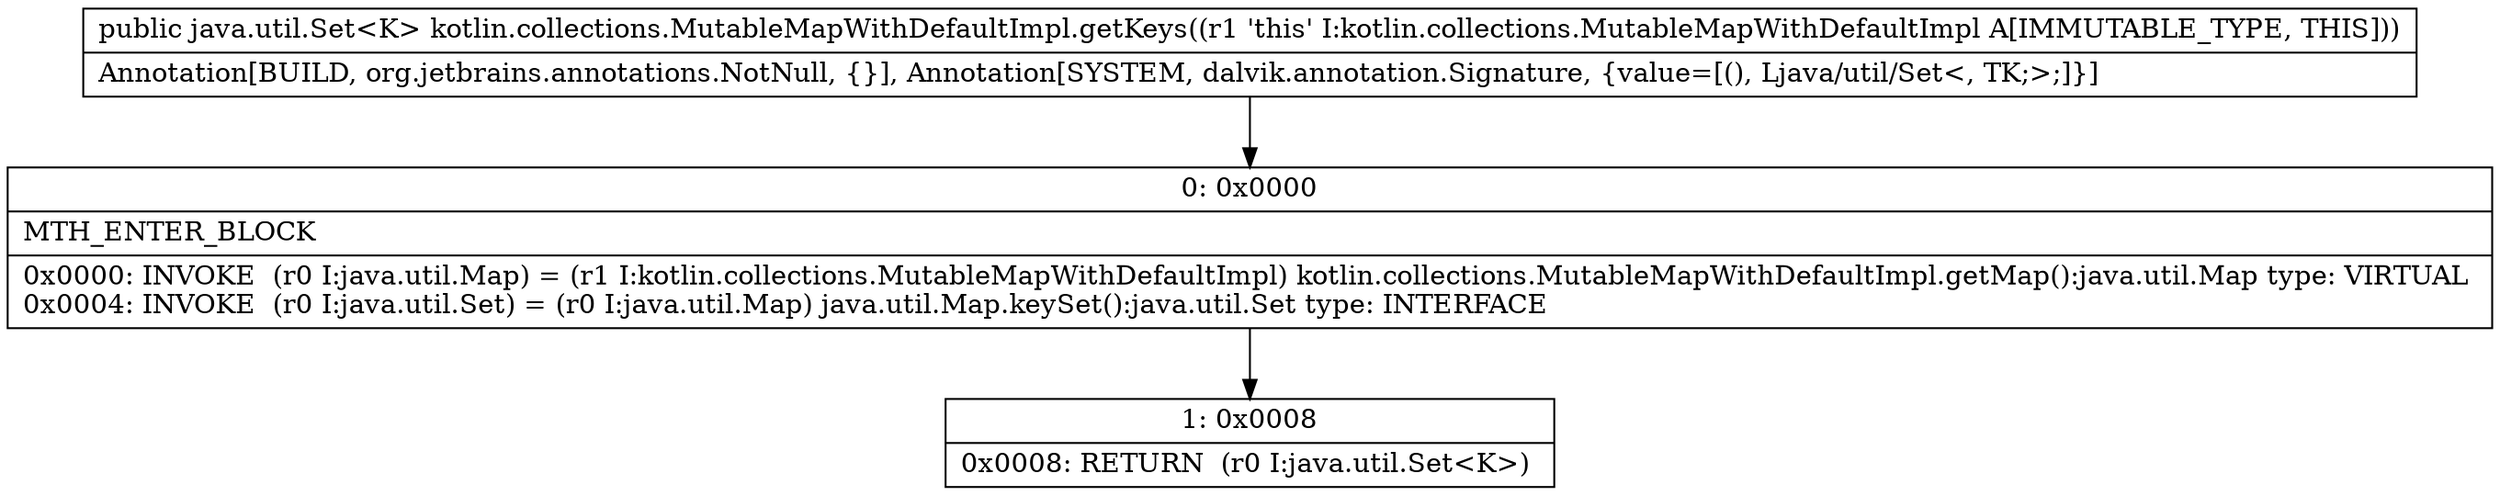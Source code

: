 digraph "CFG forkotlin.collections.MutableMapWithDefaultImpl.getKeys()Ljava\/util\/Set;" {
Node_0 [shape=record,label="{0\:\ 0x0000|MTH_ENTER_BLOCK\l|0x0000: INVOKE  (r0 I:java.util.Map) = (r1 I:kotlin.collections.MutableMapWithDefaultImpl) kotlin.collections.MutableMapWithDefaultImpl.getMap():java.util.Map type: VIRTUAL \l0x0004: INVOKE  (r0 I:java.util.Set) = (r0 I:java.util.Map) java.util.Map.keySet():java.util.Set type: INTERFACE \l}"];
Node_1 [shape=record,label="{1\:\ 0x0008|0x0008: RETURN  (r0 I:java.util.Set\<K\>) \l}"];
MethodNode[shape=record,label="{public java.util.Set\<K\> kotlin.collections.MutableMapWithDefaultImpl.getKeys((r1 'this' I:kotlin.collections.MutableMapWithDefaultImpl A[IMMUTABLE_TYPE, THIS]))  | Annotation[BUILD, org.jetbrains.annotations.NotNull, \{\}], Annotation[SYSTEM, dalvik.annotation.Signature, \{value=[(), Ljava\/util\/Set\<, TK;\>;]\}]\l}"];
MethodNode -> Node_0;
Node_0 -> Node_1;
}

